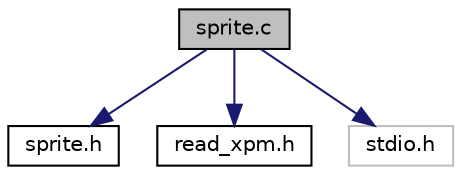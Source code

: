 digraph "sprite.c"
{
  edge [fontname="Helvetica",fontsize="10",labelfontname="Helvetica",labelfontsize="10"];
  node [fontname="Helvetica",fontsize="10",shape=record];
  Node0 [label="sprite.c",height=0.2,width=0.4,color="black", fillcolor="grey75", style="filled", fontcolor="black"];
  Node0 -> Node1 [color="midnightblue",fontsize="10",style="solid",fontname="Helvetica"];
  Node1 [label="sprite.h",height=0.2,width=0.4,color="black", fillcolor="white", style="filled",URL="$sprite_8h.html"];
  Node0 -> Node2 [color="midnightblue",fontsize="10",style="solid",fontname="Helvetica"];
  Node2 [label="read_xpm.h",height=0.2,width=0.4,color="black", fillcolor="white", style="filled",URL="$read__xpm_8h.html"];
  Node0 -> Node3 [color="midnightblue",fontsize="10",style="solid",fontname="Helvetica"];
  Node3 [label="stdio.h",height=0.2,width=0.4,color="grey75", fillcolor="white", style="filled"];
}
